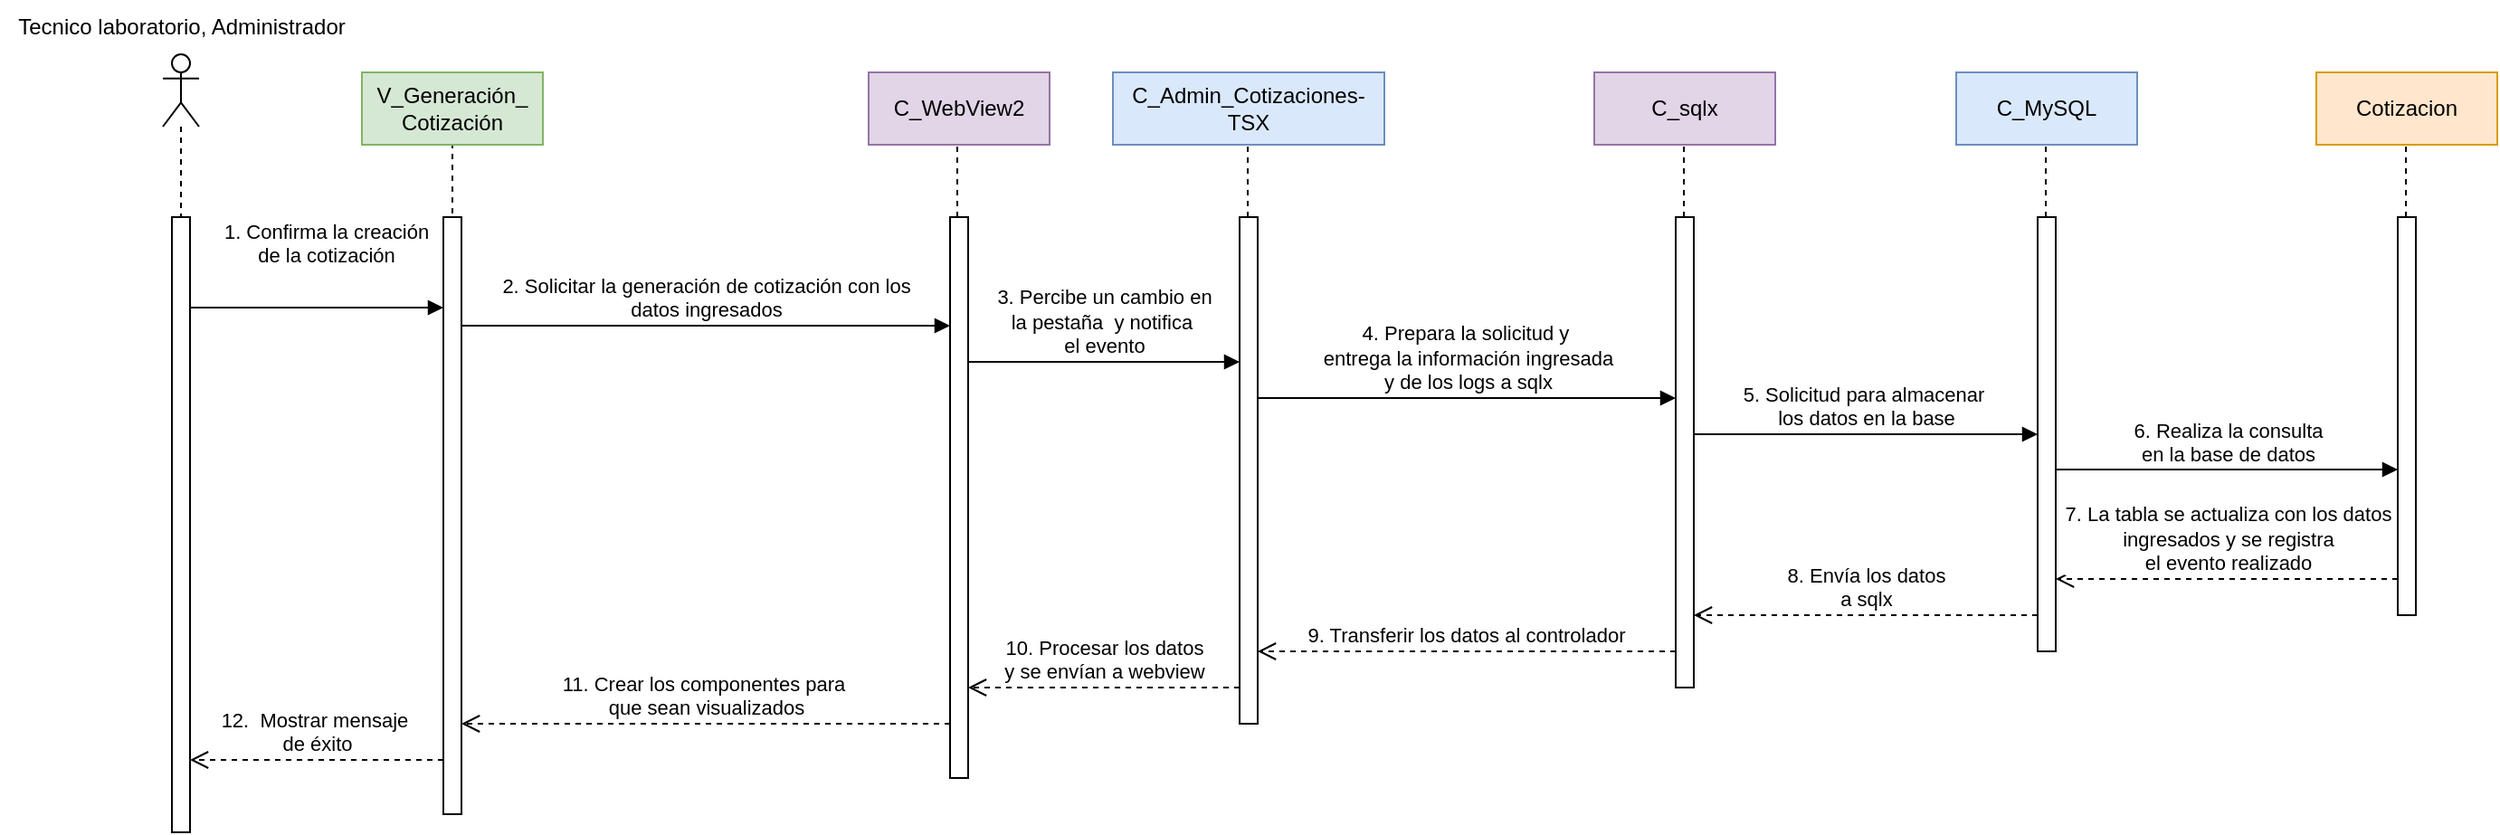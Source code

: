 <mxfile version="27.1.4">
  <diagram name="Página-1" id="odkFiBBw2N_IDISt32cO">
    <mxGraphModel grid="1" page="1" gridSize="10" guides="1" tooltips="1" connect="1" arrows="1" fold="1" pageScale="1" pageWidth="827" pageHeight="1169" math="0" shadow="0">
      <root>
        <mxCell id="0" />
        <mxCell id="1" parent="0" />
        <mxCell id="WssrRDGDtjN74brYx7gQ-12" value="" style="shape=umlLifeline;perimeter=lifelinePerimeter;whiteSpace=wrap;html=1;container=1;dropTarget=0;collapsible=0;recursiveResize=0;outlineConnect=0;portConstraint=eastwest;newEdgeStyle={&quot;curved&quot;:0,&quot;rounded&quot;:0};participant=umlActor;" vertex="1" parent="1">
          <mxGeometry x="-40" y="130" width="20" height="90" as="geometry" />
        </mxCell>
        <mxCell id="WssrRDGDtjN74brYx7gQ-15" value="" style="html=1;points=[[0,0,0,0,5],[0,1,0,0,-5],[1,0,0,0,5],[1,1,0,0,-5]];perimeter=orthogonalPerimeter;outlineConnect=0;targetShapes=umlLifeline;portConstraint=eastwest;newEdgeStyle={&quot;curved&quot;:0,&quot;rounded&quot;:0};" vertex="1" parent="1">
          <mxGeometry x="-35" y="220" width="10" height="340" as="geometry" />
        </mxCell>
        <mxCell id="WssrRDGDtjN74brYx7gQ-42" value="" style="endArrow=none;dashed=1;html=1;rounded=0;entryX=0.5;entryY=1;entryDx=0;entryDy=0;" edge="1" parent="1">
          <mxGeometry width="50" height="50" relative="1" as="geometry">
            <mxPoint x="120" y="230" as="sourcePoint" />
            <mxPoint x="120" y="180" as="targetPoint" />
          </mxGeometry>
        </mxCell>
        <mxCell id="WssrRDGDtjN74brYx7gQ-49" value="Tecnico laboratorio, Administrador" style="text;html=1;align=center;verticalAlign=middle;resizable=0;points=[];autosize=1;strokeColor=none;fillColor=none;" vertex="1" parent="1">
          <mxGeometry x="-130" y="100" width="200" height="30" as="geometry" />
        </mxCell>
        <mxCell id="4GxCkoyrOx1n-vuWYFQ4-1" value="1. Confirma la creación&lt;div&gt;de la cotización&lt;/div&gt;" style="html=1;verticalAlign=bottom;endArrow=block;curved=0;rounded=0;" edge="1" parent="1" source="WssrRDGDtjN74brYx7gQ-15" target="4GxCkoyrOx1n-vuWYFQ4-2">
          <mxGeometry x="0.071" y="20" width="80" relative="1" as="geometry">
            <mxPoint y="269.5" as="sourcePoint" />
            <mxPoint x="110" y="270" as="targetPoint" />
            <Array as="points">
              <mxPoint x="90" y="270" />
            </Array>
            <mxPoint as="offset" />
          </mxGeometry>
        </mxCell>
        <mxCell id="4GxCkoyrOx1n-vuWYFQ4-2" value="" style="html=1;points=[[0,0,0,0,5],[0,1,0,0,-5],[1,0,0,0,5],[1,1,0,0,-5]];perimeter=orthogonalPerimeter;outlineConnect=0;targetShapes=umlLifeline;portConstraint=eastwest;newEdgeStyle={&quot;curved&quot;:0,&quot;rounded&quot;:0};" vertex="1" parent="1">
          <mxGeometry x="115" y="220" width="10" height="330" as="geometry" />
        </mxCell>
        <mxCell id="4GxCkoyrOx1n-vuWYFQ4-4" value="2. Solicitar la generación de cotización con los&lt;div&gt;datos ingresados&lt;/div&gt;" style="html=1;verticalAlign=bottom;endArrow=block;curved=0;rounded=0;" edge="1" parent="1">
          <mxGeometry width="80" relative="1" as="geometry">
            <mxPoint x="125" y="280" as="sourcePoint" />
            <mxPoint x="395" y="280" as="targetPoint" />
          </mxGeometry>
        </mxCell>
        <mxCell id="4GxCkoyrOx1n-vuWYFQ4-5" value="" style="html=1;points=[[0,0,0,0,5],[0,1,0,0,-5],[1,0,0,0,5],[1,1,0,0,-5]];perimeter=orthogonalPerimeter;outlineConnect=0;targetShapes=umlLifeline;portConstraint=eastwest;newEdgeStyle={&quot;curved&quot;:0,&quot;rounded&quot;:0};" vertex="1" parent="1">
          <mxGeometry x="395" y="220" width="10" height="310" as="geometry" />
        </mxCell>
        <mxCell id="4GxCkoyrOx1n-vuWYFQ4-6" value="" style="endArrow=none;dashed=1;html=1;rounded=0;" edge="1" parent="1">
          <mxGeometry width="50" height="50" relative="1" as="geometry">
            <mxPoint x="399" y="220" as="sourcePoint" />
            <mxPoint x="399" y="180" as="targetPoint" />
          </mxGeometry>
        </mxCell>
        <mxCell id="4GxCkoyrOx1n-vuWYFQ4-7" value="" style="html=1;points=[[0,0,0,0,5],[0,1,0,0,-5],[1,0,0,0,5],[1,1,0,0,-5]];perimeter=orthogonalPerimeter;outlineConnect=0;targetShapes=umlLifeline;portConstraint=eastwest;newEdgeStyle={&quot;curved&quot;:0,&quot;rounded&quot;:0};" vertex="1" parent="1">
          <mxGeometry x="555" y="220" width="10" height="280" as="geometry" />
        </mxCell>
        <mxCell id="4GxCkoyrOx1n-vuWYFQ4-8" value="" style="endArrow=none;dashed=1;html=1;rounded=0;" edge="1" parent="1">
          <mxGeometry width="50" height="50" relative="1" as="geometry">
            <mxPoint x="559.5" y="220" as="sourcePoint" />
            <mxPoint x="559.5" y="180" as="targetPoint" />
          </mxGeometry>
        </mxCell>
        <mxCell id="4GxCkoyrOx1n-vuWYFQ4-9" value="3. Percibe un cambio en&lt;div&gt;la pestaña&amp;nbsp;&amp;nbsp;&lt;span style=&quot;background-color: light-dark(#ffffff, var(--ge-dark-color, #121212)); color: light-dark(rgb(0, 0, 0), rgb(255, 255, 255));&quot;&gt;y notifica&amp;nbsp;&lt;/span&gt;&lt;/div&gt;&lt;div&gt;&lt;span style=&quot;background-color: light-dark(#ffffff, var(--ge-dark-color, #121212)); color: light-dark(rgb(0, 0, 0), rgb(255, 255, 255));&quot;&gt;el evento&lt;/span&gt;&lt;/div&gt;" style="html=1;verticalAlign=bottom;endArrow=block;curved=0;rounded=0;" edge="1" parent="1">
          <mxGeometry width="80" relative="1" as="geometry">
            <mxPoint x="405" y="300" as="sourcePoint" />
            <mxPoint x="555" y="300" as="targetPoint" />
            <Array as="points">
              <mxPoint x="490" y="300" />
            </Array>
            <mxPoint as="offset" />
          </mxGeometry>
        </mxCell>
        <mxCell id="4GxCkoyrOx1n-vuWYFQ4-10" value="4. Prepara la solicitud y&amp;nbsp;&lt;div&gt;entrega la información ingresada&lt;/div&gt;&lt;div&gt;y de los logs a sqlx&lt;/div&gt;" style="html=1;verticalAlign=bottom;endArrow=block;curved=0;rounded=0;" edge="1" parent="1">
          <mxGeometry width="80" relative="1" as="geometry">
            <mxPoint x="565" y="320" as="sourcePoint" />
            <mxPoint x="796" y="320" as="targetPoint" />
          </mxGeometry>
        </mxCell>
        <mxCell id="4GxCkoyrOx1n-vuWYFQ4-11" value="" style="html=1;points=[[0,0,0,0,5],[0,1,0,0,-5],[1,0,0,0,5],[1,1,0,0,-5]];perimeter=orthogonalPerimeter;outlineConnect=0;targetShapes=umlLifeline;portConstraint=eastwest;newEdgeStyle={&quot;curved&quot;:0,&quot;rounded&quot;:0};" vertex="1" parent="1">
          <mxGeometry x="796" y="220" width="10" height="260" as="geometry" />
        </mxCell>
        <mxCell id="4GxCkoyrOx1n-vuWYFQ4-12" value="" style="endArrow=none;dashed=1;html=1;rounded=0;" edge="1" parent="1">
          <mxGeometry width="50" height="50" relative="1" as="geometry">
            <mxPoint x="800.5" y="220" as="sourcePoint" />
            <mxPoint x="800.5" y="180" as="targetPoint" />
          </mxGeometry>
        </mxCell>
        <mxCell id="4GxCkoyrOx1n-vuWYFQ4-13" value="5. Solicitud para almacenar&amp;nbsp;&lt;div&gt;los datos en la base&lt;/div&gt;" style="html=1;verticalAlign=bottom;endArrow=block;curved=0;rounded=0;" edge="1" parent="1">
          <mxGeometry width="80" relative="1" as="geometry">
            <mxPoint x="806" y="340" as="sourcePoint" />
            <mxPoint x="996" y="340" as="targetPoint" />
            <mxPoint as="offset" />
          </mxGeometry>
        </mxCell>
        <mxCell id="4GxCkoyrOx1n-vuWYFQ4-15" value="" style="html=1;points=[[0,0,0,0,5],[0,1,0,0,-5],[1,0,0,0,5],[1,1,0,0,-5]];perimeter=orthogonalPerimeter;outlineConnect=0;targetShapes=umlLifeline;portConstraint=eastwest;newEdgeStyle={&quot;curved&quot;:0,&quot;rounded&quot;:0};" vertex="1" parent="1">
          <mxGeometry x="996" y="220" width="10" height="240" as="geometry" />
        </mxCell>
        <mxCell id="4GxCkoyrOx1n-vuWYFQ4-16" value="" style="endArrow=none;dashed=1;html=1;rounded=0;" edge="1" parent="1">
          <mxGeometry width="50" height="50" relative="1" as="geometry">
            <mxPoint x="1000.5" y="220" as="sourcePoint" />
            <mxPoint x="1000.5" y="180" as="targetPoint" />
          </mxGeometry>
        </mxCell>
        <mxCell id="4GxCkoyrOx1n-vuWYFQ4-17" value="6. Realiza la consulta&lt;div&gt;en la base de datos&lt;/div&gt;" style="html=1;verticalAlign=bottom;endArrow=block;curved=0;rounded=0;" edge="1" parent="1">
          <mxGeometry width="80" relative="1" as="geometry">
            <mxPoint x="1006" y="359.5" as="sourcePoint" />
            <mxPoint x="1195" y="359.5" as="targetPoint" />
            <mxPoint as="offset" />
          </mxGeometry>
        </mxCell>
        <mxCell id="4GxCkoyrOx1n-vuWYFQ4-18" value="" style="html=1;points=[[0,0,0,0,5],[0,1,0,0,-5],[1,0,0,0,5],[1,1,0,0,-5]];perimeter=orthogonalPerimeter;outlineConnect=0;targetShapes=umlLifeline;portConstraint=eastwest;newEdgeStyle={&quot;curved&quot;:0,&quot;rounded&quot;:0};" vertex="1" parent="1">
          <mxGeometry x="1195" y="220" width="10" height="220" as="geometry" />
        </mxCell>
        <mxCell id="4GxCkoyrOx1n-vuWYFQ4-19" value="" style="endArrow=none;dashed=1;html=1;rounded=0;" edge="1" parent="1">
          <mxGeometry width="50" height="50" relative="1" as="geometry">
            <mxPoint x="1199.5" y="220" as="sourcePoint" />
            <mxPoint x="1199.5" y="180" as="targetPoint" />
          </mxGeometry>
        </mxCell>
        <mxCell id="4GxCkoyrOx1n-vuWYFQ4-22" value="8. Envía los datos&lt;div&gt;a sqlx&lt;/div&gt;" style="html=1;verticalAlign=bottom;endArrow=open;dashed=1;endSize=8;curved=0;rounded=0;" edge="1" parent="1">
          <mxGeometry relative="1" as="geometry">
            <mxPoint x="996" y="440" as="sourcePoint" />
            <mxPoint x="806" y="440" as="targetPoint" />
          </mxGeometry>
        </mxCell>
        <mxCell id="4GxCkoyrOx1n-vuWYFQ4-23" value="9. Transferir los datos al controlador" style="html=1;verticalAlign=bottom;endArrow=open;dashed=1;endSize=8;curved=0;rounded=0;" edge="1" parent="1">
          <mxGeometry x="0.004" relative="1" as="geometry">
            <mxPoint x="796" y="460" as="sourcePoint" />
            <mxPoint x="565" y="460" as="targetPoint" />
            <mxPoint as="offset" />
          </mxGeometry>
        </mxCell>
        <mxCell id="4GxCkoyrOx1n-vuWYFQ4-24" value="7. La tabla se actualiza con los datos&lt;div&gt;ingresados y se registra&lt;/div&gt;&lt;div&gt;el evento realizado&lt;/div&gt;" style="html=1;verticalAlign=bottom;endArrow=open;dashed=1;endSize=8;curved=0;rounded=0;" edge="1" parent="1">
          <mxGeometry relative="1" as="geometry">
            <mxPoint x="1195" y="420" as="sourcePoint" />
            <mxPoint x="1006" y="420" as="targetPoint" />
          </mxGeometry>
        </mxCell>
        <mxCell id="4GxCkoyrOx1n-vuWYFQ4-25" value="10. Procesar los datos&lt;div&gt;y se envían a webview&lt;/div&gt;" style="html=1;verticalAlign=bottom;endArrow=open;dashed=1;endSize=8;curved=0;rounded=0;" edge="1" parent="1">
          <mxGeometry relative="1" as="geometry">
            <mxPoint x="555" y="480" as="sourcePoint" />
            <mxPoint x="405" y="480" as="targetPoint" />
            <mxPoint as="offset" />
          </mxGeometry>
        </mxCell>
        <mxCell id="4GxCkoyrOx1n-vuWYFQ4-26" value="11. Crear los componentes para&amp;nbsp;&lt;div&gt;que sean visualizados&lt;/div&gt;" style="html=1;verticalAlign=bottom;endArrow=open;dashed=1;endSize=8;curved=0;rounded=0;" edge="1" parent="1">
          <mxGeometry relative="1" as="geometry">
            <mxPoint x="395" y="500" as="sourcePoint" />
            <mxPoint x="125" y="500" as="targetPoint" />
          </mxGeometry>
        </mxCell>
        <mxCell id="4GxCkoyrOx1n-vuWYFQ4-27" value="12.&amp;nbsp;&amp;nbsp;Mostrar mensaje&amp;nbsp;&lt;div&gt;de éxito&lt;/div&gt;" style="html=1;verticalAlign=bottom;endArrow=open;dashed=1;endSize=8;curved=0;rounded=0;" edge="1" parent="1">
          <mxGeometry relative="1" as="geometry">
            <mxPoint x="115" y="520" as="sourcePoint" />
            <mxPoint x="-25" y="520" as="targetPoint" />
          </mxGeometry>
        </mxCell>
        <mxCell id="WoXS_Rm3VEj6Z2o5pPkB-1" value="&lt;div&gt;V_Generación_&lt;/div&gt;&lt;div&gt;Cotización&lt;/div&gt;" style="rounded=0;whiteSpace=wrap;html=1;fillColor=#d5e8d4;strokeColor=#82b366;" vertex="1" parent="1">
          <mxGeometry x="70" y="140" width="100" height="40" as="geometry" />
        </mxCell>
        <mxCell id="WoXS_Rm3VEj6Z2o5pPkB-14" value="C_WebView2" style="rounded=0;whiteSpace=wrap;html=1;fillColor=#e1d5e7;strokeColor=#9673a6;" vertex="1" parent="1">
          <mxGeometry x="350" y="140" width="100" height="40" as="geometry" />
        </mxCell>
        <mxCell id="WoXS_Rm3VEj6Z2o5pPkB-15" value="C_sqlx" style="rounded=0;whiteSpace=wrap;html=1;fillColor=#e1d5e7;strokeColor=#9673a6;" vertex="1" parent="1">
          <mxGeometry x="751" y="140" width="100" height="40" as="geometry" />
        </mxCell>
        <mxCell id="WoXS_Rm3VEj6Z2o5pPkB-16" value="C_MySQL" style="rounded=0;whiteSpace=wrap;html=1;fillColor=#dae8fc;strokeColor=#6c8ebf;" vertex="1" parent="1">
          <mxGeometry x="951" y="140" width="100" height="40" as="geometry" />
        </mxCell>
        <mxCell id="WoXS_Rm3VEj6Z2o5pPkB-19" value="C_Admin_Cotizaciones-TSX" style="rounded=0;whiteSpace=wrap;html=1;fillColor=#dae8fc;strokeColor=#6c8ebf;" vertex="1" parent="1">
          <mxGeometry x="485" y="140" width="150" height="40" as="geometry" />
        </mxCell>
        <mxCell id="WoXS_Rm3VEj6Z2o5pPkB-20" value="Cotizacion" style="rounded=0;whiteSpace=wrap;html=1;fillColor=#ffe6cc;strokeColor=#d79b00;" vertex="1" parent="1">
          <mxGeometry x="1150" y="140" width="100" height="40" as="geometry" />
        </mxCell>
      </root>
    </mxGraphModel>
  </diagram>
</mxfile>
